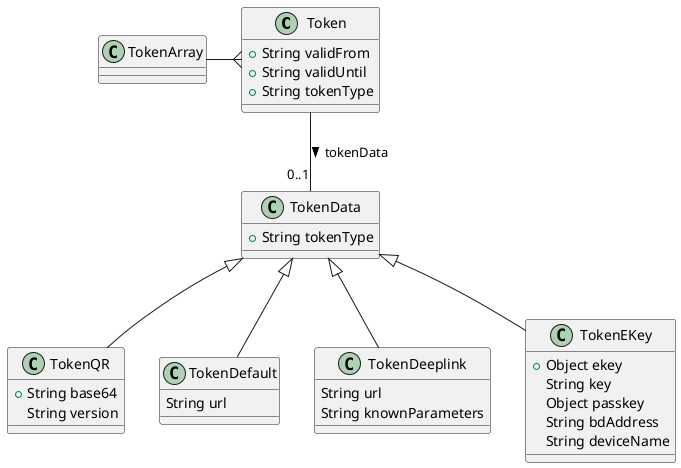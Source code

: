 @startuml generated
class Token {
 +String validFrom
 +String validUntil
 +String tokenType
}
Token --  "0..1" TokenData : tokenData >
class TokenQR {
 +String base64
  String version
}
TokenQR -up-|> TokenData
class TokenData {
 +String tokenType
}
class TokenArray {
}
class TokenDefault {
  String url
}
TokenDefault -up-|> TokenData
class TokenDeeplink {
  String url
  String knownParameters
}
TokenDeeplink -up-|> TokenData
class TokenEKey {
 +Object ekey
  String key
  Object passkey
  String bdAddress
  String deviceName
}
TokenEKey -up-|> TokenData

TokenArray -{ Token
@enduml
